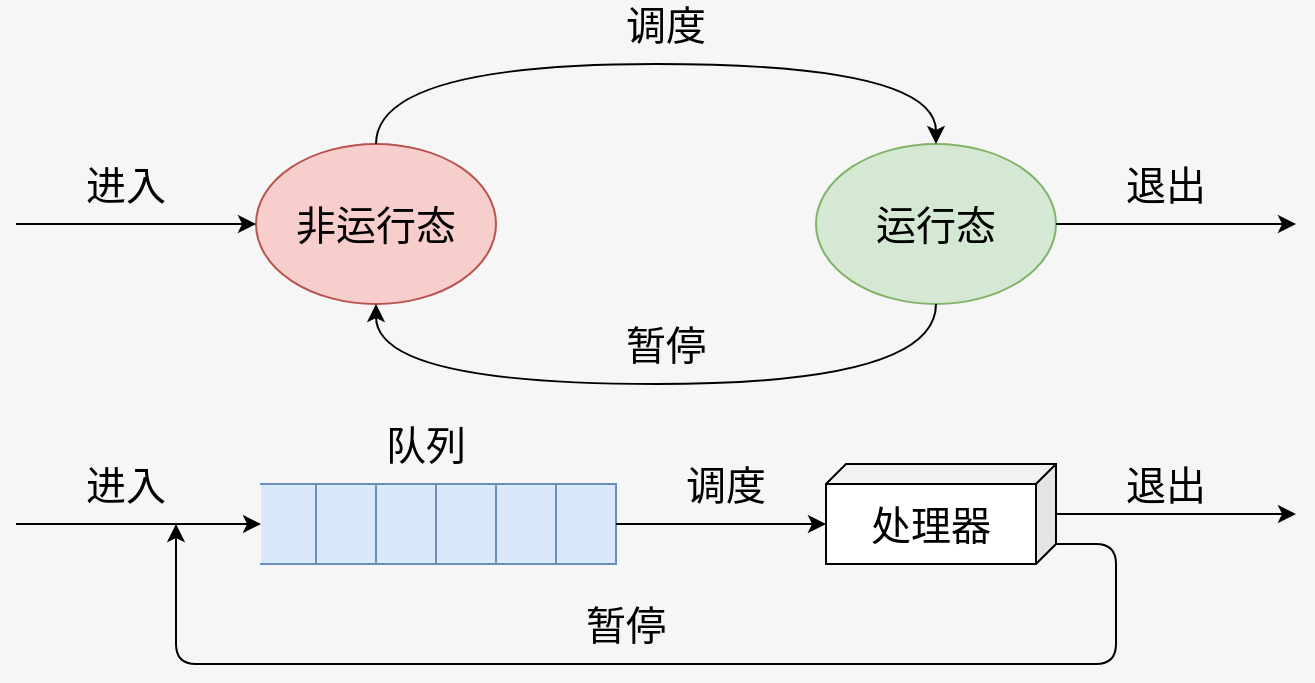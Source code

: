 <mxfile version="13.6.2" type="device"><diagram id="TRd370lZAaMtT0lFDfLy" name="第 1 页"><mxGraphModel dx="1024" dy="592" grid="1" gridSize="10" guides="1" tooltips="1" connect="1" arrows="1" fold="1" page="1" pageScale="1" pageWidth="827" pageHeight="1169" background="#F6F6F6" math="0" shadow="0"><root><mxCell id="0"/><mxCell id="1" parent="0"/><mxCell id="VH9-dihHPPvnjSTCCaZD-1" value="非运行态" style="ellipse;whiteSpace=wrap;html=1;fontSize=20;fontStyle=0;labelBackgroundColor=none;fillColor=#f8cecc;strokeColor=#b85450;shadow=0;sketch=0;" vertex="1" parent="1"><mxGeometry x="200" y="200" width="120" height="80" as="geometry"/></mxCell><mxCell id="VH9-dihHPPvnjSTCCaZD-2" value="运行态" style="ellipse;whiteSpace=wrap;html=1;fontSize=20;fontStyle=0;labelBackgroundColor=none;fillColor=#d5e8d4;strokeColor=#82b366;shadow=0;sketch=0;" vertex="1" parent="1"><mxGeometry x="480" y="200" width="120" height="80" as="geometry"/></mxCell><mxCell id="VH9-dihHPPvnjSTCCaZD-3" value="" style="endArrow=classic;html=1;fontSize=20;entryX=0;entryY=0.5;entryDx=0;entryDy=0;" edge="1" parent="1" target="VH9-dihHPPvnjSTCCaZD-1"><mxGeometry width="50" height="50" relative="1" as="geometry"><mxPoint x="80" y="240" as="sourcePoint"/><mxPoint x="120" y="220" as="targetPoint"/></mxGeometry></mxCell><mxCell id="VH9-dihHPPvnjSTCCaZD-6" value="" style="edgeStyle=orthogonalEdgeStyle;elbow=vertical;endArrow=classic;html=1;fontSize=20;entryX=0.5;entryY=0;entryDx=0;entryDy=0;curved=1;exitX=0.5;exitY=0;exitDx=0;exitDy=0;" edge="1" parent="1" source="VH9-dihHPPvnjSTCCaZD-1" target="VH9-dihHPPvnjSTCCaZD-2"><mxGeometry width="50" height="50" relative="1" as="geometry"><mxPoint x="330" y="150" as="sourcePoint"/><mxPoint x="380" y="100" as="targetPoint"/><Array as="points"><mxPoint x="260" y="160"/><mxPoint x="540" y="160"/></Array></mxGeometry></mxCell><mxCell id="VH9-dihHPPvnjSTCCaZD-9" value="" style="edgeStyle=orthogonalEdgeStyle;elbow=vertical;endArrow=classic;html=1;fontSize=20;exitX=0.5;exitY=1;exitDx=0;exitDy=0;entryX=0.5;entryY=1;entryDx=0;entryDy=0;curved=1;" edge="1" parent="1" source="VH9-dihHPPvnjSTCCaZD-2" target="VH9-dihHPPvnjSTCCaZD-1"><mxGeometry width="50" height="50" relative="1" as="geometry"><mxPoint x="370" y="380" as="sourcePoint"/><mxPoint x="420" y="330" as="targetPoint"/><Array as="points"><mxPoint x="540" y="320"/><mxPoint x="260" y="320"/></Array></mxGeometry></mxCell><mxCell id="VH9-dihHPPvnjSTCCaZD-10" value="" style="endArrow=classic;html=1;fontSize=20;exitX=1;exitY=0.5;exitDx=0;exitDy=0;" edge="1" parent="1" source="VH9-dihHPPvnjSTCCaZD-2"><mxGeometry width="50" height="50" relative="1" as="geometry"><mxPoint x="620" y="239.5" as="sourcePoint"/><mxPoint x="720" y="240" as="targetPoint"/></mxGeometry></mxCell><mxCell id="VH9-dihHPPvnjSTCCaZD-12" value="处理器" style="shape=cube;whiteSpace=wrap;html=1;boundedLbl=1;backgroundOutline=1;darkOpacity=0.05;darkOpacity2=0.1;shadow=0;labelBackgroundColor=none;sketch=0;gradientColor=none;fontSize=20;direction=east;flipH=1;size=10;" vertex="1" parent="1"><mxGeometry x="485" y="360" width="115" height="50" as="geometry"/></mxCell><mxCell id="VH9-dihHPPvnjSTCCaZD-13" value="" style="endArrow=classic;html=1;fontSize=20;exitX=0;exitY=0;exitDx=0;exitDy=25;exitPerimeter=0;" edge="1" parent="1" source="VH9-dihHPPvnjSTCCaZD-12"><mxGeometry width="50" height="50" relative="1" as="geometry"><mxPoint x="610" y="390" as="sourcePoint"/><mxPoint x="720" y="385" as="targetPoint"/></mxGeometry></mxCell><mxCell id="VH9-dihHPPvnjSTCCaZD-16" value="" style="rounded=0;whiteSpace=wrap;html=1;shadow=0;labelBackgroundColor=none;sketch=0;fontSize=20;fillColor=#dae8fc;strokeColor=#6c8ebf;" vertex="1" parent="1"><mxGeometry x="230" y="370" width="30" height="40" as="geometry"/></mxCell><mxCell id="VH9-dihHPPvnjSTCCaZD-17" value="" style="rounded=0;whiteSpace=wrap;html=1;shadow=0;labelBackgroundColor=none;sketch=0;fontSize=20;fillColor=#dae8fc;strokeColor=#6c8ebf;" vertex="1" parent="1"><mxGeometry x="260" y="370" width="30" height="40" as="geometry"/></mxCell><mxCell id="VH9-dihHPPvnjSTCCaZD-18" value="" style="rounded=0;whiteSpace=wrap;html=1;shadow=0;labelBackgroundColor=none;sketch=0;fontSize=20;fillColor=#dae8fc;strokeColor=#6c8ebf;" vertex="1" parent="1"><mxGeometry x="290" y="370" width="30" height="40" as="geometry"/></mxCell><mxCell id="VH9-dihHPPvnjSTCCaZD-19" value="" style="rounded=0;whiteSpace=wrap;html=1;shadow=0;labelBackgroundColor=none;sketch=0;fontSize=20;fillColor=#dae8fc;strokeColor=#6c8ebf;" vertex="1" parent="1"><mxGeometry x="320" y="370" width="30" height="40" as="geometry"/></mxCell><mxCell id="VH9-dihHPPvnjSTCCaZD-20" value="" style="rounded=0;whiteSpace=wrap;html=1;shadow=0;labelBackgroundColor=none;sketch=0;fontSize=20;fillColor=#dae8fc;strokeColor=#6c8ebf;" vertex="1" parent="1"><mxGeometry x="350" y="370" width="30" height="40" as="geometry"/></mxCell><mxCell id="VH9-dihHPPvnjSTCCaZD-21" value="" style="shape=partialRectangle;whiteSpace=wrap;html=1;bottom=1;right=1;left=1;top=0;fillColor=#dae8fc;routingCenterX=-0.5;shadow=0;labelBackgroundColor=none;sketch=0;fontSize=20;rotation=-90;strokeColor=#6c8ebf;" vertex="1" parent="1"><mxGeometry x="196.25" y="376.25" width="40" height="27.5" as="geometry"/></mxCell><mxCell id="VH9-dihHPPvnjSTCCaZD-22" value="" style="endArrow=classic;html=1;fontSize=20;entryX=0.5;entryY=0;entryDx=0;entryDy=0;" edge="1" parent="1" target="VH9-dihHPPvnjSTCCaZD-21"><mxGeometry width="50" height="50" relative="1" as="geometry"><mxPoint x="80" y="390" as="sourcePoint"/><mxPoint x="180" y="389.58" as="targetPoint"/></mxGeometry></mxCell><mxCell id="VH9-dihHPPvnjSTCCaZD-23" value="" style="endArrow=classic;html=1;fontSize=20;exitX=1;exitY=0.5;exitDx=0;exitDy=0;entryX=0;entryY=0;entryDx=115;entryDy=30;entryPerimeter=0;" edge="1" parent="1" source="VH9-dihHPPvnjSTCCaZD-20" target="VH9-dihHPPvnjSTCCaZD-12"><mxGeometry width="50" height="50" relative="1" as="geometry"><mxPoint x="380" y="440" as="sourcePoint"/><mxPoint x="500" y="440" as="targetPoint"/></mxGeometry></mxCell><mxCell id="VH9-dihHPPvnjSTCCaZD-24" value="" style="endArrow=classic;html=1;fontSize=20;exitX=0;exitY=0;exitDx=0;exitDy=40;exitPerimeter=0;" edge="1" parent="1" source="VH9-dihHPPvnjSTCCaZD-12"><mxGeometry width="50" height="50" relative="1" as="geometry"><mxPoint x="570" y="460" as="sourcePoint"/><mxPoint x="160" y="390" as="targetPoint"/><Array as="points"><mxPoint x="630" y="400"/><mxPoint x="630" y="460"/><mxPoint x="160" y="460"/></Array></mxGeometry></mxCell><mxCell id="VH9-dihHPPvnjSTCCaZD-27" value="调度" style="text;html=1;strokeColor=none;fillColor=none;align=center;verticalAlign=middle;whiteSpace=wrap;rounded=0;shadow=0;labelBackgroundColor=none;sketch=0;fontSize=20;" vertex="1" parent="1"><mxGeometry x="400" y="360" width="70" height="20" as="geometry"/></mxCell><mxCell id="VH9-dihHPPvnjSTCCaZD-28" value="队列&lt;span style=&quot;color: rgba(0 , 0 , 0 , 0) ; font-family: monospace ; font-size: 0px&quot;&gt;%3CmxGraphModel%3E%3Croot%3E%3CmxCell%20id%3D%220%22%2F%3E%3CmxCell%20id%3D%221%22%20parent%3D%220%22%2F%3E%3CmxCell%20id%3D%222%22%20value%3D%22%E8%B0%83%E5%BA%A6%22%20style%3D%22text%3Bhtml%3D1%3BstrokeColor%3Dnone%3BfillColor%3Dnone%3Balign%3Dcenter%3BverticalAlign%3Dmiddle%3BwhiteSpace%3Dwrap%3Brounded%3D0%3Bshadow%3D0%3BlabelBackgroundColor%3Dnone%3Bsketch%3D0%3BfontSize%3D20%3B%22%20vertex%3D%221%22%20parent%3D%221%22%3E%3CmxGeometry%20x%3D%22400%22%20y%3D%22360%22%20width%3D%2270%22%20height%3D%2220%22%20as%3D%22geometry%22%2F%3E%3C%2FmxCell%3E%3C%2Froot%3E%3C%2FmxGraphModel%3E&lt;/span&gt;" style="text;html=1;strokeColor=none;fillColor=none;align=center;verticalAlign=middle;whiteSpace=wrap;rounded=0;shadow=0;labelBackgroundColor=none;sketch=0;fontSize=20;" vertex="1" parent="1"><mxGeometry x="250" y="340" width="70" height="20" as="geometry"/></mxCell><mxCell id="VH9-dihHPPvnjSTCCaZD-29" value="退出" style="text;html=1;strokeColor=none;fillColor=none;align=center;verticalAlign=middle;whiteSpace=wrap;rounded=0;shadow=0;labelBackgroundColor=none;sketch=0;fontSize=20;" vertex="1" parent="1"><mxGeometry x="620" y="360" width="70" height="20" as="geometry"/></mxCell><mxCell id="VH9-dihHPPvnjSTCCaZD-30" value="暂停" style="text;html=1;strokeColor=none;fillColor=none;align=center;verticalAlign=middle;whiteSpace=wrap;rounded=0;shadow=0;labelBackgroundColor=none;sketch=0;fontSize=20;" vertex="1" parent="1"><mxGeometry x="350" y="430" width="70" height="20" as="geometry"/></mxCell><mxCell id="VH9-dihHPPvnjSTCCaZD-31" value="进入" style="text;html=1;strokeColor=none;fillColor=none;align=center;verticalAlign=middle;whiteSpace=wrap;rounded=0;shadow=0;labelBackgroundColor=none;sketch=0;fontSize=20;" vertex="1" parent="1"><mxGeometry x="100" y="360" width="70" height="20" as="geometry"/></mxCell><mxCell id="VH9-dihHPPvnjSTCCaZD-32" value="进入" style="text;html=1;strokeColor=none;fillColor=none;align=center;verticalAlign=middle;whiteSpace=wrap;rounded=0;shadow=0;labelBackgroundColor=none;sketch=0;fontSize=20;" vertex="1" parent="1"><mxGeometry x="100" y="210" width="70" height="20" as="geometry"/></mxCell><mxCell id="VH9-dihHPPvnjSTCCaZD-33" value="退出" style="text;html=1;strokeColor=none;fillColor=none;align=center;verticalAlign=middle;whiteSpace=wrap;rounded=0;shadow=0;labelBackgroundColor=none;sketch=0;fontSize=20;" vertex="1" parent="1"><mxGeometry x="620" y="210" width="70" height="20" as="geometry"/></mxCell><mxCell id="VH9-dihHPPvnjSTCCaZD-34" value="调度" style="text;html=1;strokeColor=none;fillColor=none;align=center;verticalAlign=middle;whiteSpace=wrap;rounded=0;shadow=0;labelBackgroundColor=none;sketch=0;fontSize=20;" vertex="1" parent="1"><mxGeometry x="370" y="130" width="70" height="20" as="geometry"/></mxCell><mxCell id="VH9-dihHPPvnjSTCCaZD-35" value="暂停" style="text;html=1;strokeColor=none;fillColor=none;align=center;verticalAlign=middle;whiteSpace=wrap;rounded=0;shadow=0;labelBackgroundColor=none;sketch=0;fontSize=20;" vertex="1" parent="1"><mxGeometry x="370" y="290" width="70" height="20" as="geometry"/></mxCell></root></mxGraphModel></diagram></mxfile>